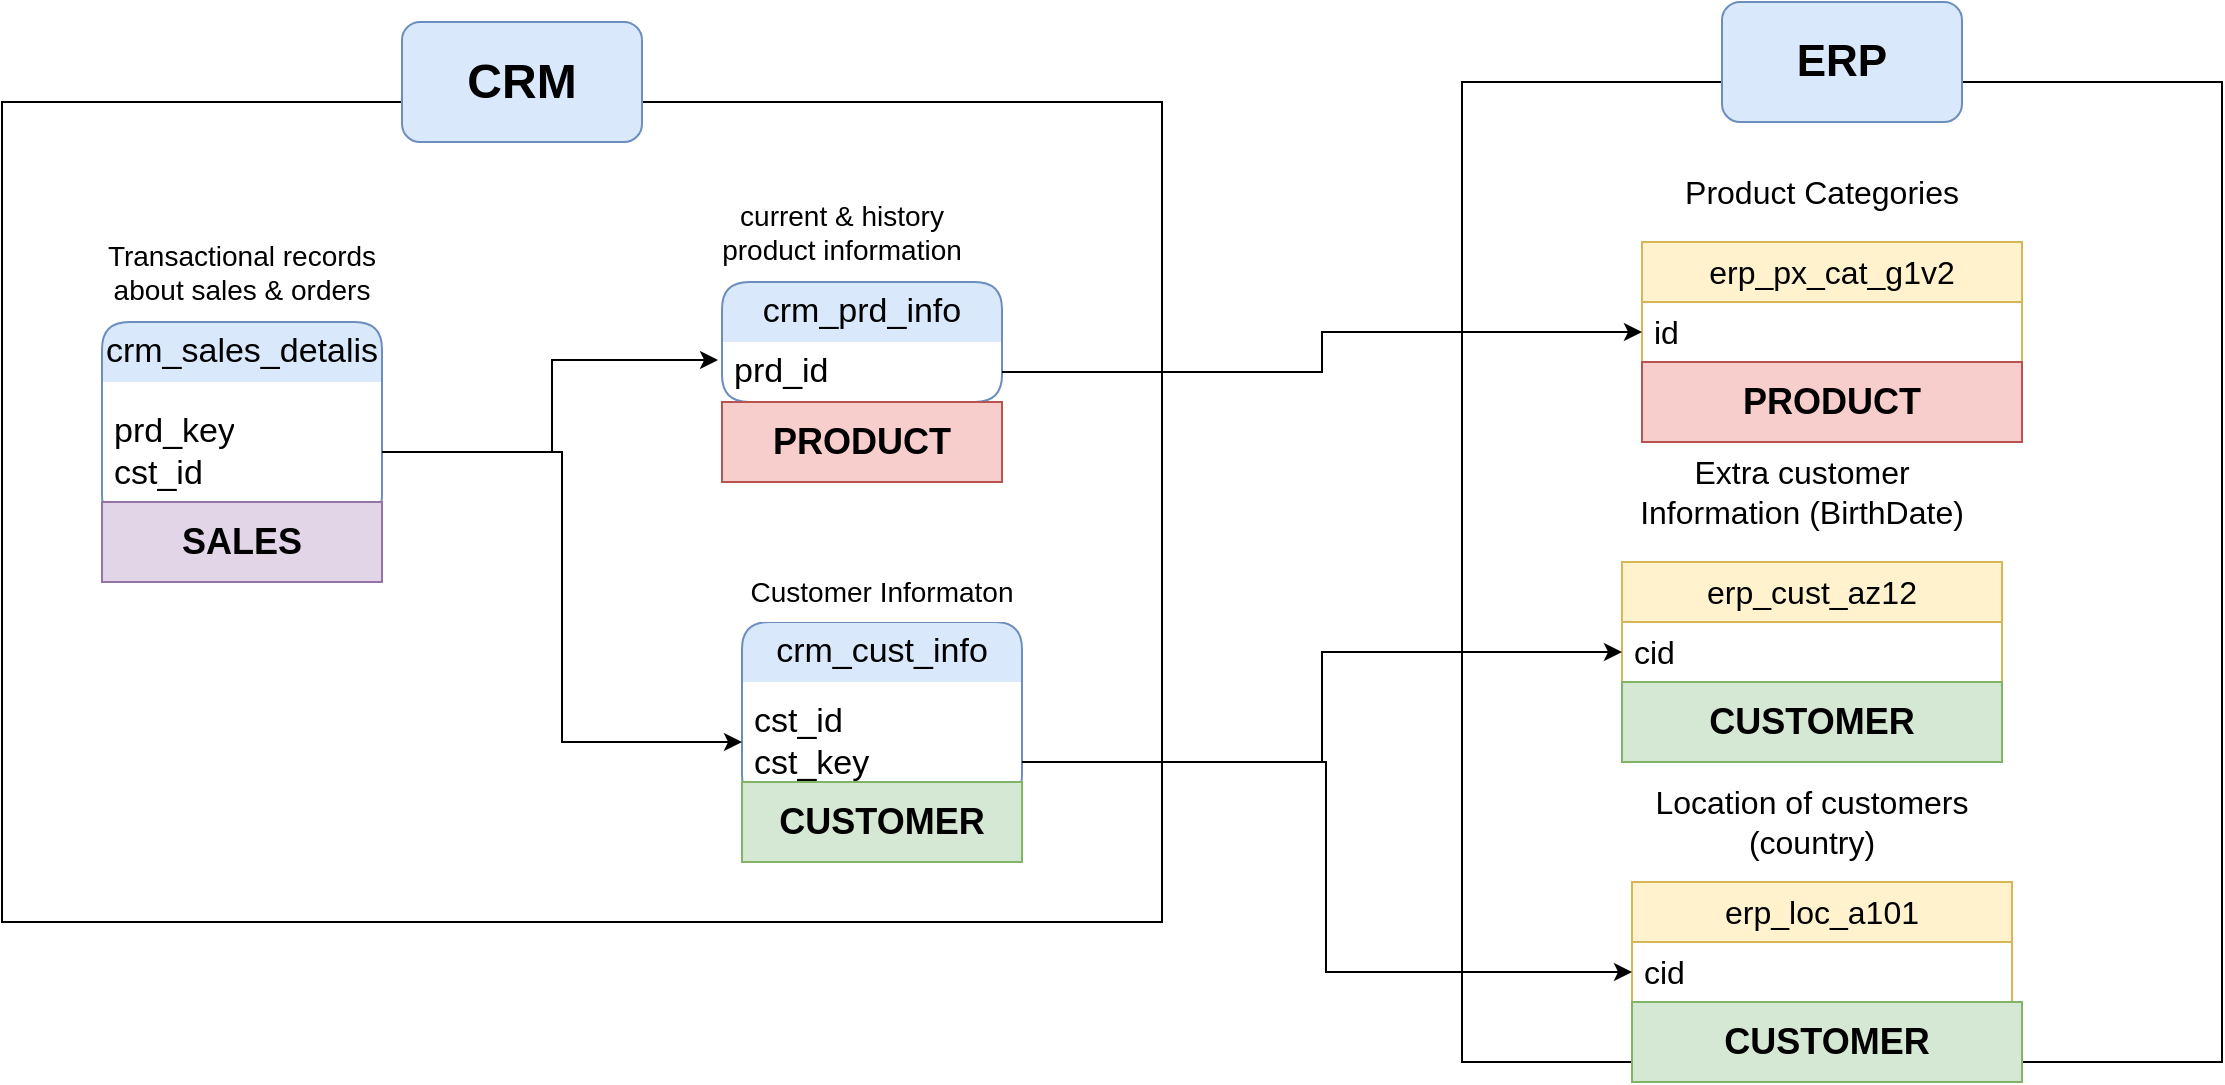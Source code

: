 <mxfile version="28.0.6">
  <diagram name="Page-1" id="djUVf7lixzEz7X-RKDC4">
    <mxGraphModel dx="1246" dy="627" grid="1" gridSize="10" guides="1" tooltips="1" connect="1" arrows="1" fold="1" page="1" pageScale="1" pageWidth="3300" pageHeight="4681" math="0" shadow="0">
      <root>
        <mxCell id="0" />
        <mxCell id="1" parent="0" />
        <mxCell id="ViGbl6Z4eLXLllgYi30E-6" value="crm_prd_info" style="swimlane;fontStyle=0;childLayout=stackLayout;horizontal=1;startSize=30;horizontalStack=0;resizeParent=1;resizeParentMax=0;resizeLast=0;collapsible=1;marginBottom=0;whiteSpace=wrap;html=1;fillColor=#dae8fc;strokeColor=#6c8ebf;fontSize=17;rounded=1;swimlaneLine=0;" parent="1" vertex="1">
          <mxGeometry x="430" y="220" width="140" height="60" as="geometry" />
        </mxCell>
        <mxCell id="ViGbl6Z4eLXLllgYi30E-7" value="prd_id" style="text;strokeColor=none;fillColor=none;align=left;verticalAlign=middle;spacingLeft=4;spacingRight=4;overflow=hidden;points=[[0,0.5],[1,0.5]];portConstraint=eastwest;rotatable=0;whiteSpace=wrap;html=1;fontSize=17;rounded=1;swimlaneLine=0;" parent="ViGbl6Z4eLXLllgYi30E-6" vertex="1">
          <mxGeometry y="30" width="140" height="30" as="geometry" />
        </mxCell>
        <mxCell id="ViGbl6Z4eLXLllgYi30E-8" value="&lt;font style=&quot;font-size: 14px;&quot;&gt;current &amp;amp; history product information&lt;/font&gt;" style="text;html=1;align=center;verticalAlign=middle;whiteSpace=wrap;rounded=0;strokeColor=none;fillColor=default;" parent="1" vertex="1">
          <mxGeometry x="420" y="180" width="140" height="30" as="geometry" />
        </mxCell>
        <mxCell id="ViGbl6Z4eLXLllgYi30E-9" value="crm_cust_info" style="swimlane;fontStyle=0;childLayout=stackLayout;horizontal=1;startSize=30;horizontalStack=0;resizeParent=1;resizeParentMax=0;resizeLast=0;collapsible=1;marginBottom=0;whiteSpace=wrap;html=1;fillColor=#dae8fc;strokeColor=#6c8ebf;fontSize=17;rounded=1;swimlaneLine=0;" parent="1" vertex="1">
          <mxGeometry x="440" y="390" width="140" height="90" as="geometry" />
        </mxCell>
        <mxCell id="ViGbl6Z4eLXLllgYi30E-10" value="cst_id&lt;div&gt;cst_key&lt;/div&gt;" style="text;strokeColor=none;fillColor=none;align=left;verticalAlign=middle;spacingLeft=4;spacingRight=4;overflow=hidden;points=[[0,0.5],[1,0.5]];portConstraint=eastwest;rotatable=0;whiteSpace=wrap;html=1;fontSize=17;rounded=1;swimlaneLine=0;" parent="ViGbl6Z4eLXLllgYi30E-9" vertex="1">
          <mxGeometry y="30" width="140" height="60" as="geometry" />
        </mxCell>
        <mxCell id="ViGbl6Z4eLXLllgYi30E-11" value="&lt;font style=&quot;font-size: 14px;&quot;&gt;Customer Informaton&lt;/font&gt;" style="text;html=1;align=center;verticalAlign=middle;whiteSpace=wrap;rounded=0;strokeColor=none;fillColor=default;" parent="1" vertex="1">
          <mxGeometry x="440" y="360" width="140" height="30" as="geometry" />
        </mxCell>
        <mxCell id="ViGbl6Z4eLXLllgYi30E-16" value="crm_sales_detalis" style="swimlane;fontStyle=0;childLayout=stackLayout;horizontal=1;startSize=30;horizontalStack=0;resizeParent=1;resizeParentMax=0;resizeLast=0;collapsible=1;marginBottom=0;whiteSpace=wrap;html=1;fillColor=#dae8fc;strokeColor=#6c8ebf;fontSize=17;rounded=1;swimlaneLine=0;" parent="1" vertex="1">
          <mxGeometry x="120" y="240" width="140" height="100" as="geometry" />
        </mxCell>
        <mxCell id="ViGbl6Z4eLXLllgYi30E-17" value="prd_key&lt;div&gt;cst_id&lt;/div&gt;" style="text;strokeColor=none;fillColor=none;align=left;verticalAlign=middle;spacingLeft=4;spacingRight=4;overflow=hidden;points=[[0,0.5],[1,0.5]];portConstraint=eastwest;rotatable=0;whiteSpace=wrap;html=1;fontSize=17;rounded=1;swimlaneLine=0;" parent="ViGbl6Z4eLXLllgYi30E-16" vertex="1">
          <mxGeometry y="30" width="140" height="70" as="geometry" />
        </mxCell>
        <mxCell id="ViGbl6Z4eLXLllgYi30E-18" value="&lt;font style=&quot;font-size: 14px;&quot;&gt;Transactional records about sales &amp;amp; orders&lt;/font&gt;" style="text;html=1;align=center;verticalAlign=middle;whiteSpace=wrap;rounded=0;strokeColor=none;fillColor=default;" parent="1" vertex="1">
          <mxGeometry x="120" y="200" width="140" height="30" as="geometry" />
        </mxCell>
        <mxCell id="ViGbl6Z4eLXLllgYi30E-21" style="edgeStyle=orthogonalEdgeStyle;rounded=0;orthogonalLoop=1;jettySize=auto;html=1;entryX=-0.014;entryY=0.3;entryDx=0;entryDy=0;entryPerimeter=0;" parent="1" source="ViGbl6Z4eLXLllgYi30E-17" target="ViGbl6Z4eLXLllgYi30E-7" edge="1">
          <mxGeometry relative="1" as="geometry" />
        </mxCell>
        <mxCell id="ViGbl6Z4eLXLllgYi30E-23" style="edgeStyle=orthogonalEdgeStyle;rounded=0;orthogonalLoop=1;jettySize=auto;html=1;entryX=0;entryY=0.5;entryDx=0;entryDy=0;" parent="1" source="ViGbl6Z4eLXLllgYi30E-17" target="ViGbl6Z4eLXLllgYi30E-10" edge="1">
          <mxGeometry relative="1" as="geometry" />
        </mxCell>
        <mxCell id="ViGbl6Z4eLXLllgYi30E-28" value="&lt;font style=&quot;font-size: 16px;&quot;&gt;erp_px_cat_g1v2&lt;/font&gt;" style="swimlane;fontStyle=0;childLayout=stackLayout;horizontal=1;startSize=30;horizontalStack=0;resizeParent=1;resizeParentMax=0;resizeLast=0;collapsible=1;marginBottom=0;whiteSpace=wrap;html=1;fillColor=#fff2cc;strokeColor=#d6b656;" parent="1" vertex="1">
          <mxGeometry x="890" y="200" width="190" height="60" as="geometry" />
        </mxCell>
        <mxCell id="ViGbl6Z4eLXLllgYi30E-29" value="&lt;font style=&quot;font-size: 16px;&quot;&gt;id&lt;/font&gt;" style="text;strokeColor=none;fillColor=none;align=left;verticalAlign=middle;spacingLeft=4;spacingRight=4;overflow=hidden;points=[[0,0.5],[1,0.5]];portConstraint=eastwest;rotatable=0;whiteSpace=wrap;html=1;" parent="ViGbl6Z4eLXLllgYi30E-28" vertex="1">
          <mxGeometry y="30" width="190" height="30" as="geometry" />
        </mxCell>
        <mxCell id="ViGbl6Z4eLXLllgYi30E-33" value="&lt;font style=&quot;font-size: 16px;&quot;&gt;Product &lt;/font&gt;&lt;font style=&quot;font-size: 16px;&quot;&gt;Categories&lt;/font&gt;" style="text;html=1;align=center;verticalAlign=middle;whiteSpace=wrap;rounded=0;" parent="1" vertex="1">
          <mxGeometry x="890" y="160" width="180" height="30" as="geometry" />
        </mxCell>
        <mxCell id="ViGbl6Z4eLXLllgYi30E-34" value="&lt;span style=&quot;font-size: 16px;&quot;&gt;erp_cust_az12&lt;/span&gt;" style="swimlane;fontStyle=0;childLayout=stackLayout;horizontal=1;startSize=30;horizontalStack=0;resizeParent=1;resizeParentMax=0;resizeLast=0;collapsible=1;marginBottom=0;whiteSpace=wrap;html=1;fillColor=#fff2cc;strokeColor=#d6b656;" parent="1" vertex="1">
          <mxGeometry x="880" y="360" width="190" height="60" as="geometry" />
        </mxCell>
        <mxCell id="ViGbl6Z4eLXLllgYi30E-35" value="&lt;font style=&quot;font-size: 16px;&quot;&gt;cid&lt;/font&gt;" style="text;strokeColor=none;fillColor=none;align=left;verticalAlign=middle;spacingLeft=4;spacingRight=4;overflow=hidden;points=[[0,0.5],[1,0.5]];portConstraint=eastwest;rotatable=0;whiteSpace=wrap;html=1;" parent="ViGbl6Z4eLXLllgYi30E-34" vertex="1">
          <mxGeometry y="30" width="190" height="30" as="geometry" />
        </mxCell>
        <mxCell id="ViGbl6Z4eLXLllgYi30E-36" value="&lt;span style=&quot;font-size: 16px;&quot;&gt;Extra customer Information (BirthDate)&lt;/span&gt;" style="text;html=1;align=center;verticalAlign=middle;whiteSpace=wrap;rounded=0;" parent="1" vertex="1">
          <mxGeometry x="880" y="300" width="180" height="50" as="geometry" />
        </mxCell>
        <mxCell id="ViGbl6Z4eLXLllgYi30E-37" value="&lt;span style=&quot;font-size: 16px;&quot;&gt;erp_loc_a101&lt;/span&gt;" style="swimlane;fontStyle=0;childLayout=stackLayout;horizontal=1;startSize=30;horizontalStack=0;resizeParent=1;resizeParentMax=0;resizeLast=0;collapsible=1;marginBottom=0;whiteSpace=wrap;html=1;fillColor=#fff2cc;strokeColor=#d6b656;" parent="1" vertex="1">
          <mxGeometry x="885" y="520" width="190" height="60" as="geometry" />
        </mxCell>
        <mxCell id="ViGbl6Z4eLXLllgYi30E-38" value="&lt;font style=&quot;font-size: 16px;&quot;&gt;cid&lt;/font&gt;" style="text;strokeColor=none;fillColor=none;align=left;verticalAlign=middle;spacingLeft=4;spacingRight=4;overflow=hidden;points=[[0,0.5],[1,0.5]];portConstraint=eastwest;rotatable=0;whiteSpace=wrap;html=1;" parent="ViGbl6Z4eLXLllgYi30E-37" vertex="1">
          <mxGeometry y="30" width="190" height="30" as="geometry" />
        </mxCell>
        <mxCell id="ViGbl6Z4eLXLllgYi30E-39" value="&lt;span style=&quot;font-size: 16px;&quot;&gt;Location of customers (country)&lt;/span&gt;" style="text;html=1;align=center;verticalAlign=middle;whiteSpace=wrap;rounded=0;" parent="1" vertex="1">
          <mxGeometry x="885" y="470" width="180" height="40" as="geometry" />
        </mxCell>
        <mxCell id="ViGbl6Z4eLXLllgYi30E-40" style="edgeStyle=orthogonalEdgeStyle;rounded=0;orthogonalLoop=1;jettySize=auto;html=1;entryX=0;entryY=0.5;entryDx=0;entryDy=0;" parent="1" source="ViGbl6Z4eLXLllgYi30E-10" target="ViGbl6Z4eLXLllgYi30E-35" edge="1">
          <mxGeometry relative="1" as="geometry">
            <Array as="points">
              <mxPoint x="730" y="460" />
              <mxPoint x="730" y="405" />
            </Array>
          </mxGeometry>
        </mxCell>
        <mxCell id="ViGbl6Z4eLXLllgYi30E-42" style="edgeStyle=orthogonalEdgeStyle;rounded=0;orthogonalLoop=1;jettySize=auto;html=1;entryX=0;entryY=0.5;entryDx=0;entryDy=0;" parent="1" source="ViGbl6Z4eLXLllgYi30E-10" target="ViGbl6Z4eLXLllgYi30E-38" edge="1">
          <mxGeometry relative="1" as="geometry">
            <Array as="points">
              <mxPoint x="732" y="460" />
              <mxPoint x="732" y="565" />
            </Array>
          </mxGeometry>
        </mxCell>
        <mxCell id="ViGbl6Z4eLXLllgYi30E-43" style="edgeStyle=orthogonalEdgeStyle;rounded=0;orthogonalLoop=1;jettySize=auto;html=1;entryX=0;entryY=0.5;entryDx=0;entryDy=0;" parent="1" source="ViGbl6Z4eLXLllgYi30E-7" target="ViGbl6Z4eLXLllgYi30E-29" edge="1">
          <mxGeometry relative="1" as="geometry" />
        </mxCell>
        <mxCell id="ViGbl6Z4eLXLllgYi30E-44" value="" style="rounded=0;whiteSpace=wrap;html=1;fillColor=none;" parent="1" vertex="1">
          <mxGeometry x="70" y="130" width="580" height="410" as="geometry" />
        </mxCell>
        <mxCell id="ViGbl6Z4eLXLllgYi30E-45" value="&lt;font style=&quot;font-size: 24px;&quot;&gt;&lt;b&gt;CRM&lt;/b&gt;&lt;/font&gt;" style="rounded=1;whiteSpace=wrap;html=1;fillColor=#dae8fc;strokeColor=#6c8ebf;" parent="1" vertex="1">
          <mxGeometry x="270" y="90" width="120" height="60" as="geometry" />
        </mxCell>
        <mxCell id="ViGbl6Z4eLXLllgYi30E-46" value="" style="rounded=0;whiteSpace=wrap;html=1;fillColor=none;" parent="1" vertex="1">
          <mxGeometry x="800" y="120" width="380" height="490" as="geometry" />
        </mxCell>
        <mxCell id="ViGbl6Z4eLXLllgYi30E-47" value="&lt;font style=&quot;font-size: 22px;&quot;&gt;&lt;b&gt;ERP&lt;/b&gt;&lt;/font&gt;" style="rounded=1;whiteSpace=wrap;html=1;fillColor=#dae8fc;strokeColor=#6c8ebf;" parent="1" vertex="1">
          <mxGeometry x="930" y="80" width="120" height="60" as="geometry" />
        </mxCell>
        <mxCell id="jEmDV5HCGYfVqGR4o5Ys-1" value="&lt;font style=&quot;font-size: 18px;&quot;&gt;&lt;b&gt;PRODUCT&lt;/b&gt;&lt;/font&gt;" style="text;html=1;align=center;verticalAlign=middle;whiteSpace=wrap;rounded=0;fillColor=#f8cecc;strokeColor=#b85450;" vertex="1" parent="1">
          <mxGeometry x="890" y="260" width="190" height="40" as="geometry" />
        </mxCell>
        <mxCell id="jEmDV5HCGYfVqGR4o5Ys-2" value="&lt;font style=&quot;font-size: 18px;&quot;&gt;&lt;b&gt;PRODUCT&lt;/b&gt;&lt;/font&gt;" style="text;html=1;align=center;verticalAlign=middle;whiteSpace=wrap;rounded=0;fillColor=#f8cecc;strokeColor=#b85450;" vertex="1" parent="1">
          <mxGeometry x="430" y="280" width="140" height="40" as="geometry" />
        </mxCell>
        <mxCell id="jEmDV5HCGYfVqGR4o5Ys-3" value="&lt;span style=&quot;font-size: 18px;&quot;&gt;&lt;b&gt;SALES&lt;/b&gt;&lt;/span&gt;" style="text;html=1;align=center;verticalAlign=middle;whiteSpace=wrap;rounded=0;fillColor=#e1d5e7;strokeColor=#9673a6;" vertex="1" parent="1">
          <mxGeometry x="120" y="330" width="140" height="40" as="geometry" />
        </mxCell>
        <mxCell id="jEmDV5HCGYfVqGR4o5Ys-4" value="&lt;span style=&quot;font-size: 18px;&quot;&gt;&lt;b&gt;CUSTOMER&lt;/b&gt;&lt;/span&gt;" style="text;html=1;align=center;verticalAlign=middle;whiteSpace=wrap;rounded=0;fillColor=#d5e8d4;strokeColor=#82b366;" vertex="1" parent="1">
          <mxGeometry x="440" y="470" width="140" height="40" as="geometry" />
        </mxCell>
        <mxCell id="jEmDV5HCGYfVqGR4o5Ys-5" value="&lt;span style=&quot;font-size: 18px;&quot;&gt;&lt;b&gt;CUSTOMER&lt;/b&gt;&lt;/span&gt;" style="text;html=1;align=center;verticalAlign=middle;whiteSpace=wrap;rounded=0;fillColor=#d5e8d4;strokeColor=#82b366;" vertex="1" parent="1">
          <mxGeometry x="885" y="580" width="195" height="40" as="geometry" />
        </mxCell>
        <mxCell id="jEmDV5HCGYfVqGR4o5Ys-7" value="&lt;span style=&quot;font-size: 18px;&quot;&gt;&lt;b&gt;CUSTOMER&lt;/b&gt;&lt;/span&gt;" style="text;html=1;align=center;verticalAlign=middle;whiteSpace=wrap;rounded=0;fillColor=#d5e8d4;strokeColor=#82b366;" vertex="1" parent="1">
          <mxGeometry x="880" y="420" width="190" height="40" as="geometry" />
        </mxCell>
        <mxCell id="jEmDV5HCGYfVqGR4o5Ys-8" style="edgeStyle=orthogonalEdgeStyle;rounded=0;orthogonalLoop=1;jettySize=auto;html=1;exitX=0.5;exitY=1;exitDx=0;exitDy=0;" edge="1" parent="1" source="jEmDV5HCGYfVqGR4o5Ys-2" target="jEmDV5HCGYfVqGR4o5Ys-2">
          <mxGeometry relative="1" as="geometry" />
        </mxCell>
      </root>
    </mxGraphModel>
  </diagram>
</mxfile>
